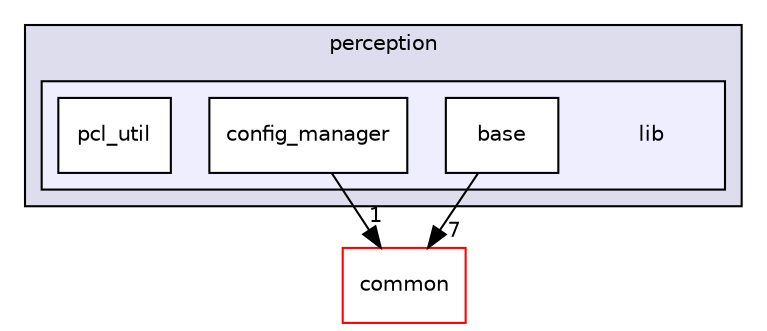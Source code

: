 digraph "modules/perception/lib" {
  compound=true
  node [ fontsize="10", fontname="Helvetica"];
  edge [ labelfontsize="10", labelfontname="Helvetica"];
  subgraph clusterdir_eae0ee1c8937adf30ca5fa2a95a97c5d {
    graph [ bgcolor="#ddddee", pencolor="black", label="perception" fontname="Helvetica", fontsize="10", URL="dir_eae0ee1c8937adf30ca5fa2a95a97c5d.html"]
  subgraph clusterdir_4c1a26545ee9c743bf92254028874005 {
    graph [ bgcolor="#eeeeff", pencolor="black", label="" URL="dir_4c1a26545ee9c743bf92254028874005.html"];
    dir_4c1a26545ee9c743bf92254028874005 [shape=plaintext label="lib"];
    dir_dbef72dabe2fa88b005cf035e030aede [shape=box label="base" color="black" fillcolor="white" style="filled" URL="dir_dbef72dabe2fa88b005cf035e030aede.html"];
    dir_08038d31e93f07653c3ed74f14f2aca2 [shape=box label="config_manager" color="black" fillcolor="white" style="filled" URL="dir_08038d31e93f07653c3ed74f14f2aca2.html"];
    dir_48ce1bd4731cd915e81ad50b86db745a [shape=box label="pcl_util" color="black" fillcolor="white" style="filled" URL="dir_48ce1bd4731cd915e81ad50b86db745a.html"];
  }
  }
  dir_9a5e51f49964887903df6eed98080585 [shape=box label="common" fillcolor="white" style="filled" color="red" URL="dir_9a5e51f49964887903df6eed98080585.html"];
  dir_08038d31e93f07653c3ed74f14f2aca2->dir_9a5e51f49964887903df6eed98080585 [headlabel="1", labeldistance=1.5 headhref="dir_000147_000050.html"];
  dir_dbef72dabe2fa88b005cf035e030aede->dir_9a5e51f49964887903df6eed98080585 [headlabel="7", labeldistance=1.5 headhref="dir_000146_000050.html"];
}
